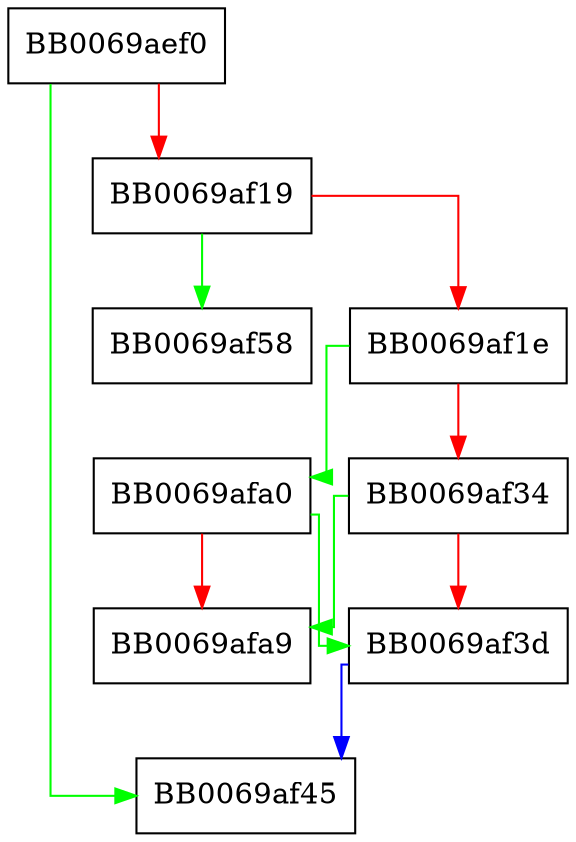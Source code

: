digraph aes_ocb_cipher {
  node [shape="box"];
  graph [splines=ortho];
  BB0069aef0 -> BB0069af45 [color="green"];
  BB0069aef0 -> BB0069af19 [color="red"];
  BB0069af19 -> BB0069af58 [color="green"];
  BB0069af19 -> BB0069af1e [color="red"];
  BB0069af1e -> BB0069afa0 [color="green"];
  BB0069af1e -> BB0069af34 [color="red"];
  BB0069af34 -> BB0069afa9 [color="green"];
  BB0069af34 -> BB0069af3d [color="red"];
  BB0069af3d -> BB0069af45 [color="blue"];
  BB0069afa0 -> BB0069af3d [color="green"];
  BB0069afa0 -> BB0069afa9 [color="red"];
}